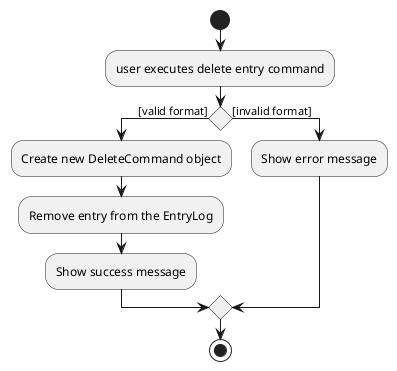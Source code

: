 @startuml
'https://plantuml.com/activity-diagram-beta

start
:user executes delete entry command;
    if () then ([valid format])
      :Create new DeleteCommand object;
      :Remove entry from the EntryLog;
      :Show success message;

    else ([invalid format])
      :Show error message;
    endif

stop

@enduml
